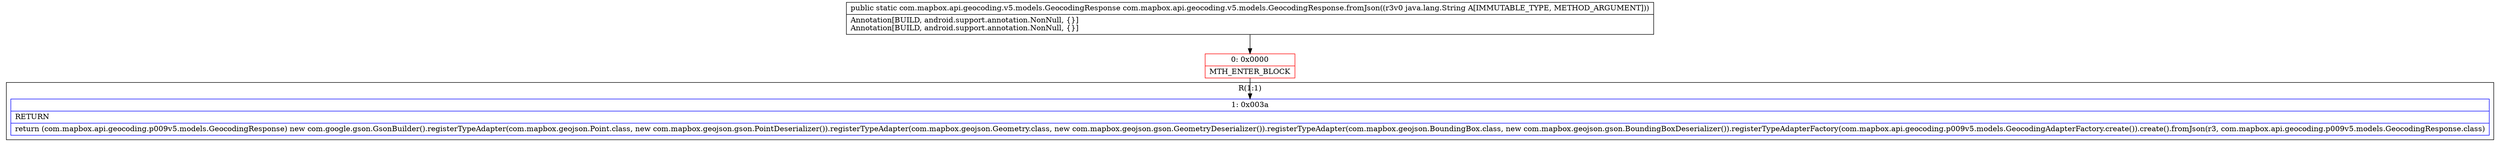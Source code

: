 digraph "CFG forcom.mapbox.api.geocoding.v5.models.GeocodingResponse.fromJson(Ljava\/lang\/String;)Lcom\/mapbox\/api\/geocoding\/v5\/models\/GeocodingResponse;" {
subgraph cluster_Region_1782720728 {
label = "R(1:1)";
node [shape=record,color=blue];
Node_1 [shape=record,label="{1\:\ 0x003a|RETURN\l|return (com.mapbox.api.geocoding.p009v5.models.GeocodingResponse) new com.google.gson.GsonBuilder().registerTypeAdapter(com.mapbox.geojson.Point.class, new com.mapbox.geojson.gson.PointDeserializer()).registerTypeAdapter(com.mapbox.geojson.Geometry.class, new com.mapbox.geojson.gson.GeometryDeserializer()).registerTypeAdapter(com.mapbox.geojson.BoundingBox.class, new com.mapbox.geojson.gson.BoundingBoxDeserializer()).registerTypeAdapterFactory(com.mapbox.api.geocoding.p009v5.models.GeocodingAdapterFactory.create()).create().fromJson(r3, com.mapbox.api.geocoding.p009v5.models.GeocodingResponse.class)\l}"];
}
Node_0 [shape=record,color=red,label="{0\:\ 0x0000|MTH_ENTER_BLOCK\l}"];
MethodNode[shape=record,label="{public static com.mapbox.api.geocoding.v5.models.GeocodingResponse com.mapbox.api.geocoding.v5.models.GeocodingResponse.fromJson((r3v0 java.lang.String A[IMMUTABLE_TYPE, METHOD_ARGUMENT]))  | Annotation[BUILD, android.support.annotation.NonNull, \{\}]\lAnnotation[BUILD, android.support.annotation.NonNull, \{\}]\l}"];
MethodNode -> Node_0;
Node_0 -> Node_1;
}

